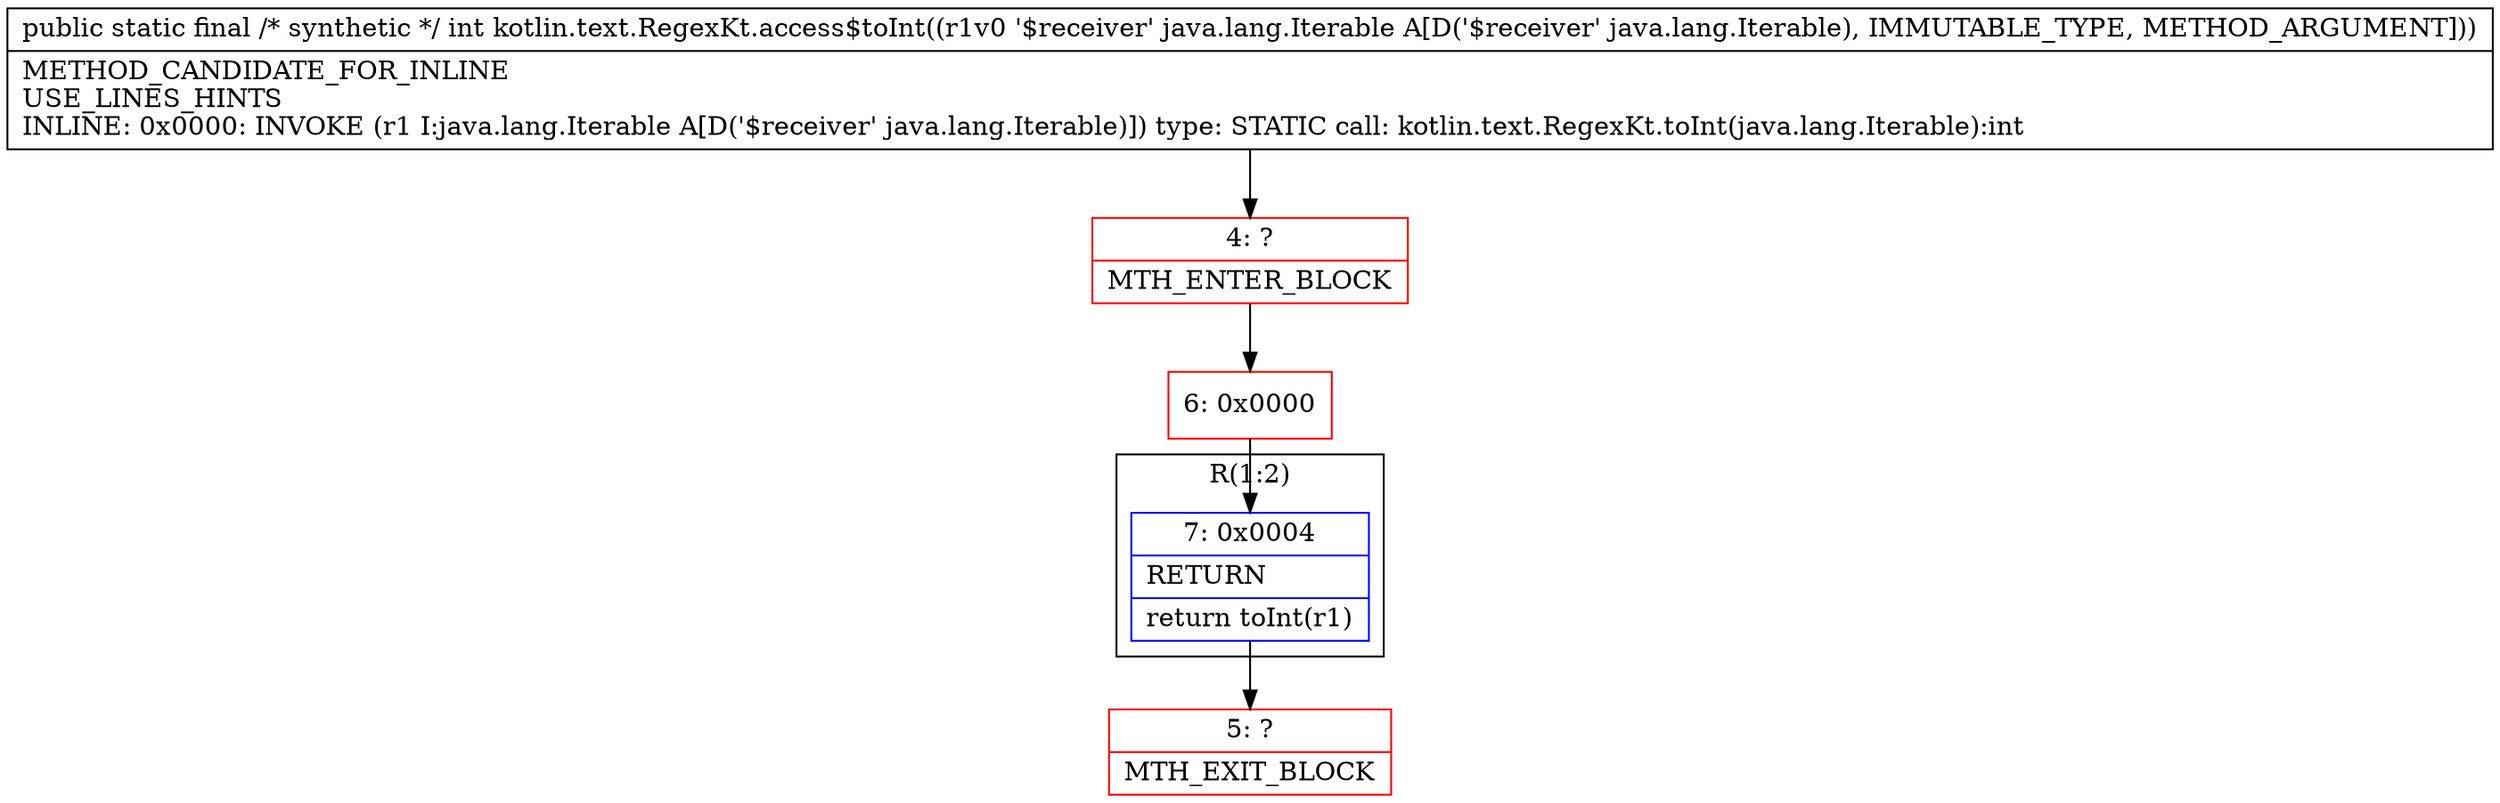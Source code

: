 digraph "CFG forkotlin.text.RegexKt.access$toInt(Ljava\/lang\/Iterable;)I" {
subgraph cluster_Region_221303507 {
label = "R(1:2)";
node [shape=record,color=blue];
Node_7 [shape=record,label="{7\:\ 0x0004|RETURN\l|return toInt(r1)\l}"];
}
Node_4 [shape=record,color=red,label="{4\:\ ?|MTH_ENTER_BLOCK\l}"];
Node_6 [shape=record,color=red,label="{6\:\ 0x0000}"];
Node_5 [shape=record,color=red,label="{5\:\ ?|MTH_EXIT_BLOCK\l}"];
MethodNode[shape=record,label="{public static final \/* synthetic *\/ int kotlin.text.RegexKt.access$toInt((r1v0 '$receiver' java.lang.Iterable A[D('$receiver' java.lang.Iterable), IMMUTABLE_TYPE, METHOD_ARGUMENT]))  | METHOD_CANDIDATE_FOR_INLINE\lUSE_LINES_HINTS\lINLINE: 0x0000: INVOKE  (r1 I:java.lang.Iterable A[D('$receiver' java.lang.Iterable)]) type: STATIC call: kotlin.text.RegexKt.toInt(java.lang.Iterable):int\l}"];
MethodNode -> Node_4;Node_7 -> Node_5;
Node_4 -> Node_6;
Node_6 -> Node_7;
}

